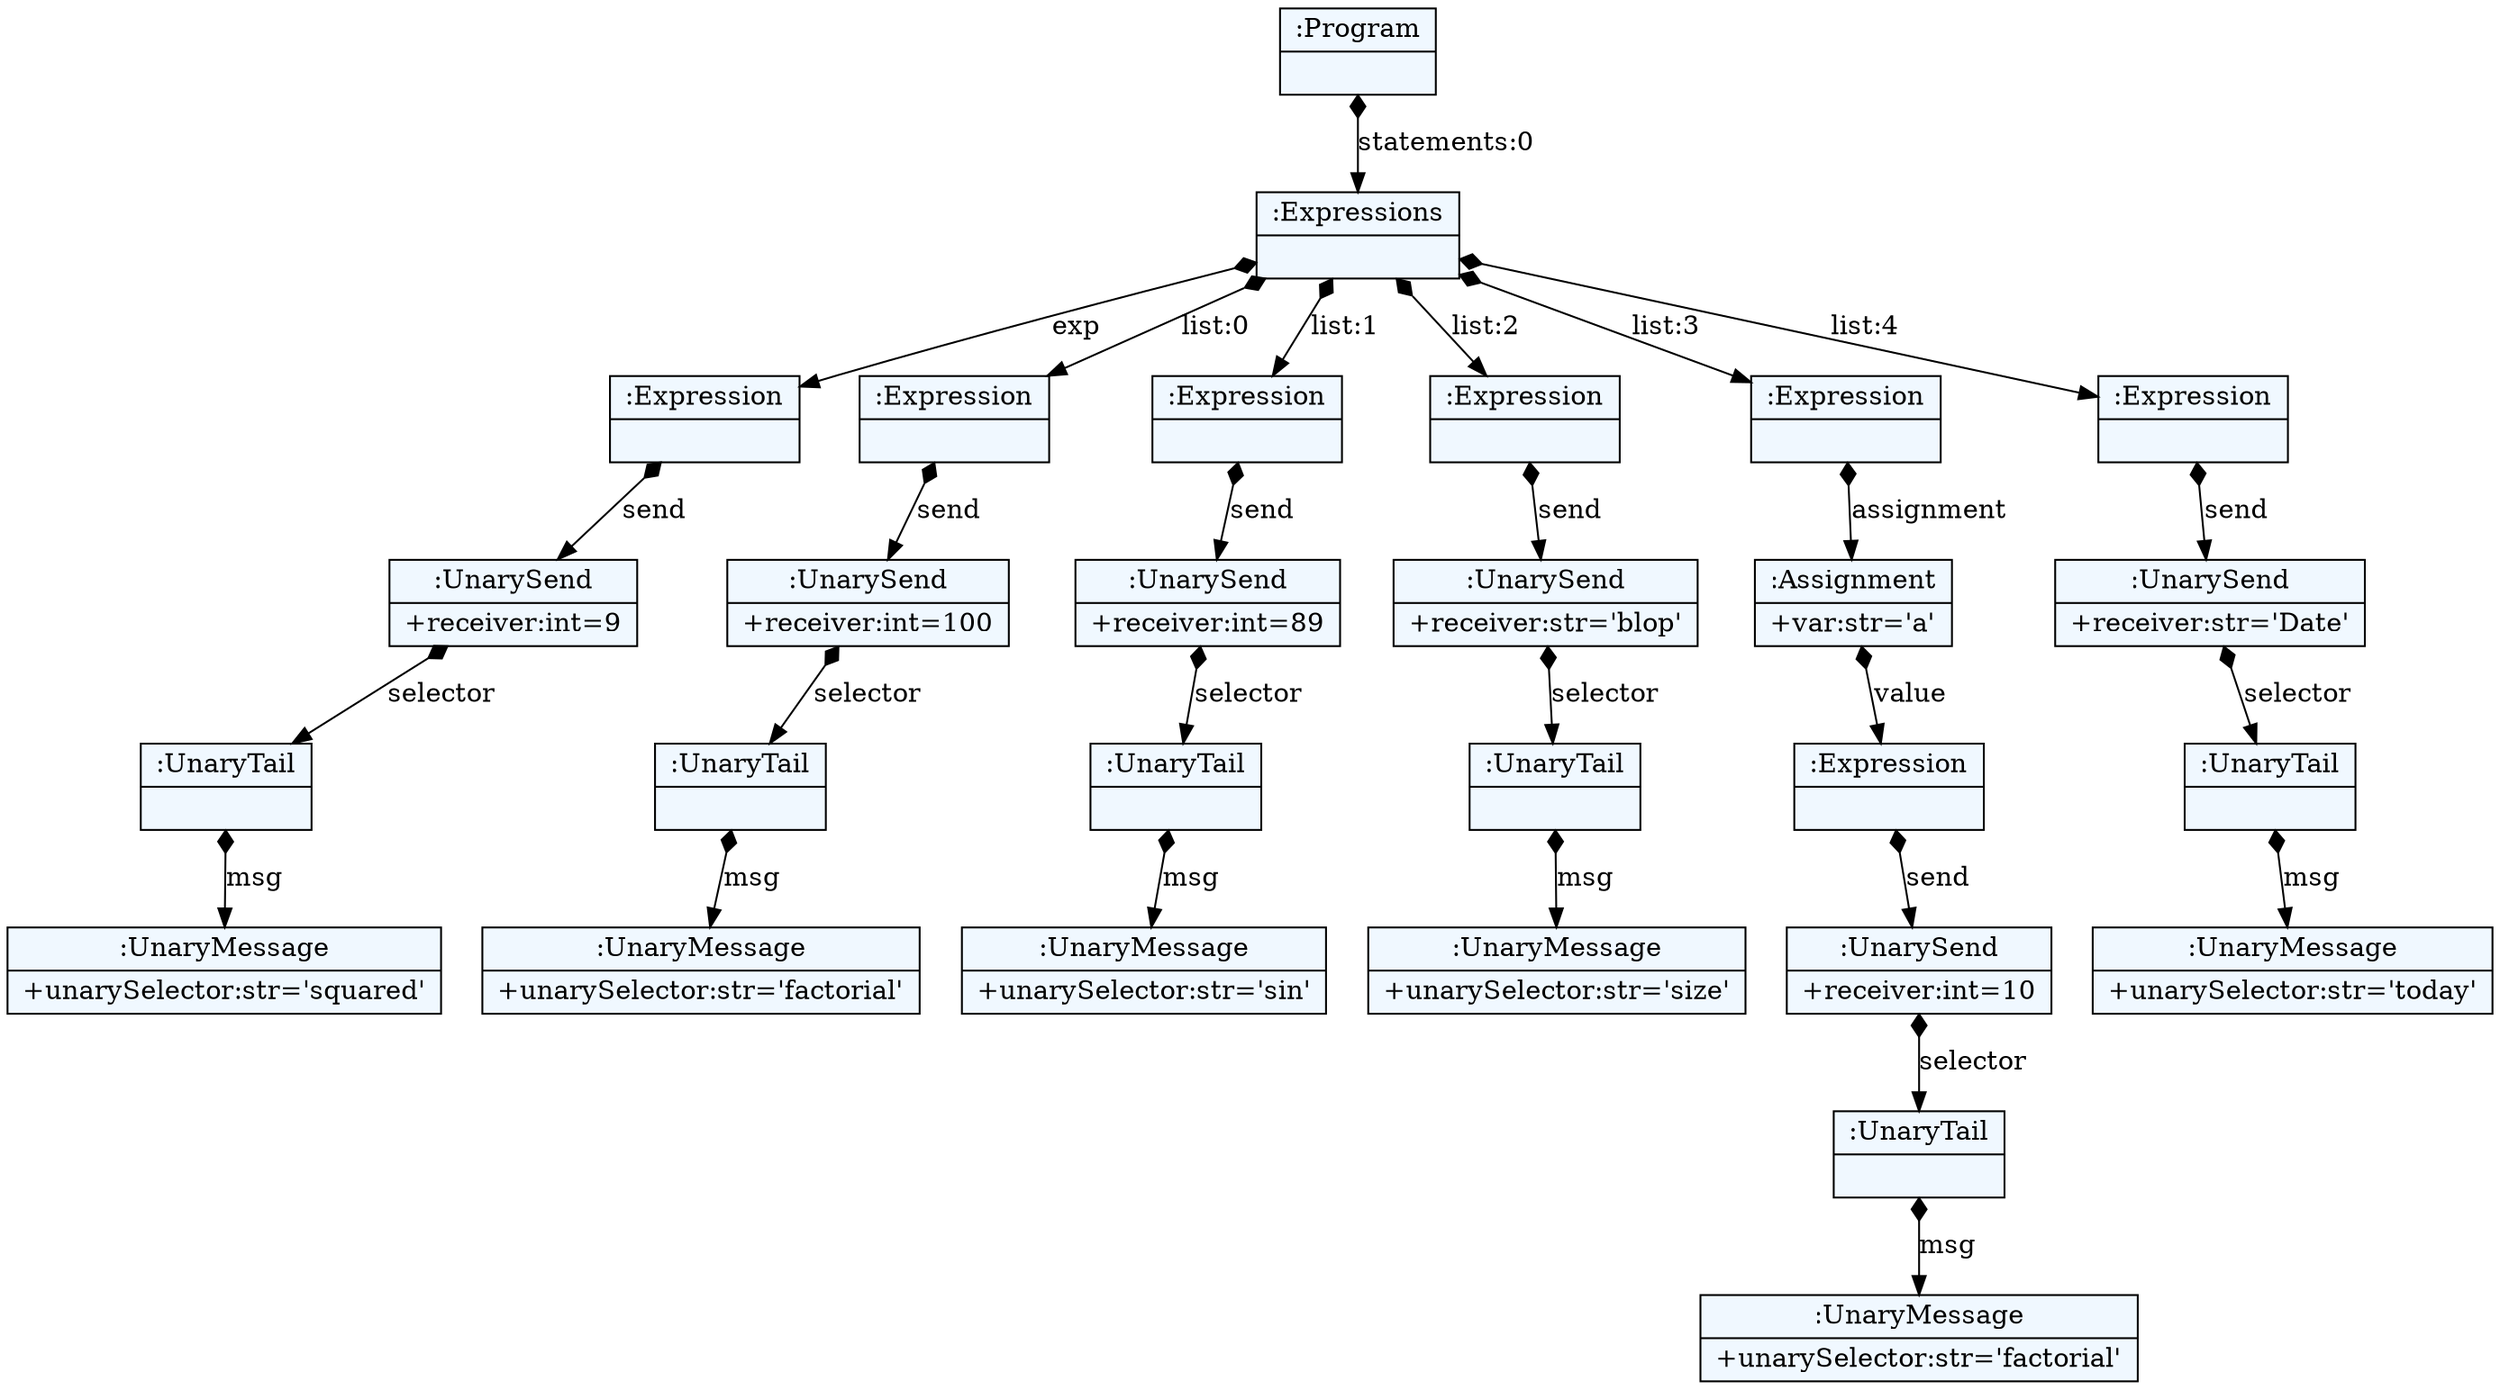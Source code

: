 
    digraph textX {
    fontname = "Bitstream Vera Sans"
    fontsize = 8
    node[
        shape=record,
        style=filled,
        fillcolor=aliceblue
    ]
    nodesep = 0.3
    edge[dir=black,arrowtail=empty]


2161888115568 -> 2161886187816 [label="statements:0" arrowtail=diamond dir=both]
2161886187816 -> 2161886187648 [label="exp" arrowtail=diamond dir=both]
2161886187648 -> 2161886187928 [label="send" arrowtail=diamond dir=both]
2161886187928 -> 2161886189104 [label="selector" arrowtail=diamond dir=both]
2161886189104 -> 2161886187704 [label="msg" arrowtail=diamond dir=both]
2161886187704[label="{:UnaryMessage|+unarySelector:str='squared'\l}"]
2161886189104[label="{:UnaryTail|}"]
2161886187928[label="{:UnarySend|+receiver:int=9\l}"]
2161886187648[label="{:Expression|}"]
2161886187816 -> 2161886187872 [label="list:0" arrowtail=diamond dir=both]
2161886187872 -> 2161886188880 [label="send" arrowtail=diamond dir=both]
2161886188880 -> 2161886187592 [label="selector" arrowtail=diamond dir=both]
2161886187592 -> 2161890406696 [label="msg" arrowtail=diamond dir=both]
2161890406696[label="{:UnaryMessage|+unarySelector:str='factorial'\l}"]
2161886187592[label="{:UnaryTail|}"]
2161886188880[label="{:UnarySend|+receiver:int=100\l}"]
2161886187872[label="{:Expression|}"]
2161886187816 -> 2161886188432 [label="list:1" arrowtail=diamond dir=both]
2161886188432 -> 2161886188544 [label="send" arrowtail=diamond dir=both]
2161886188544 -> 2161890406640 [label="selector" arrowtail=diamond dir=both]
2161890406640 -> 2161890406864 [label="msg" arrowtail=diamond dir=both]
2161890406864[label="{:UnaryMessage|+unarySelector:str='sin'\l}"]
2161890406640[label="{:UnaryTail|}"]
2161886188544[label="{:UnarySend|+receiver:int=89\l}"]
2161886188432[label="{:Expression|}"]
2161886187816 -> 2161886188656 [label="list:2" arrowtail=diamond dir=both]
2161886188656 -> 2161890406976 [label="send" arrowtail=diamond dir=both]
2161890406976 -> 2161890406472 [label="selector" arrowtail=diamond dir=both]
2161890406472 -> 2161890407536 [label="msg" arrowtail=diamond dir=both]
2161890407536[label="{:UnaryMessage|+unarySelector:str='size'\l}"]
2161890406472[label="{:UnaryTail|}"]
2161890406976[label="{:UnarySend|+receiver:str='blop'\l}"]
2161886188656[label="{:Expression|}"]
2161886187816 -> 2161886188096 [label="list:3" arrowtail=diamond dir=both]
2161886188096 -> 2161890406752 [label="assignment" arrowtail=diamond dir=both]
2161890406752 -> 2161890407088 [label="value" arrowtail=diamond dir=both]
2161890407088 -> 2161890407312 [label="send" arrowtail=diamond dir=both]
2161890407312 -> 2161890407816 [label="selector" arrowtail=diamond dir=both]
2161890407816 -> 2161890407368 [label="msg" arrowtail=diamond dir=both]
2161890407368[label="{:UnaryMessage|+unarySelector:str='factorial'\l}"]
2161890407816[label="{:UnaryTail|}"]
2161890407312[label="{:UnarySend|+receiver:int=10\l}"]
2161890407088[label="{:Expression|}"]
2161890406752[label="{:Assignment|+var:str='a'\l}"]
2161886188096[label="{:Expression|}"]
2161886187816 -> 2161890407592 [label="list:4" arrowtail=diamond dir=both]
2161890407592 -> 2161890406528 [label="send" arrowtail=diamond dir=both]
2161890406528 -> 2161890407928 [label="selector" arrowtail=diamond dir=both]
2161890407928 -> 2161890408152 [label="msg" arrowtail=diamond dir=both]
2161890408152[label="{:UnaryMessage|+unarySelector:str='today'\l}"]
2161890407928[label="{:UnaryTail|}"]
2161890406528[label="{:UnarySend|+receiver:str='Date'\l}"]
2161890407592[label="{:Expression|}"]
2161886187816[label="{:Expressions|}"]
2161888115568[label="{:Program|}"]

}
